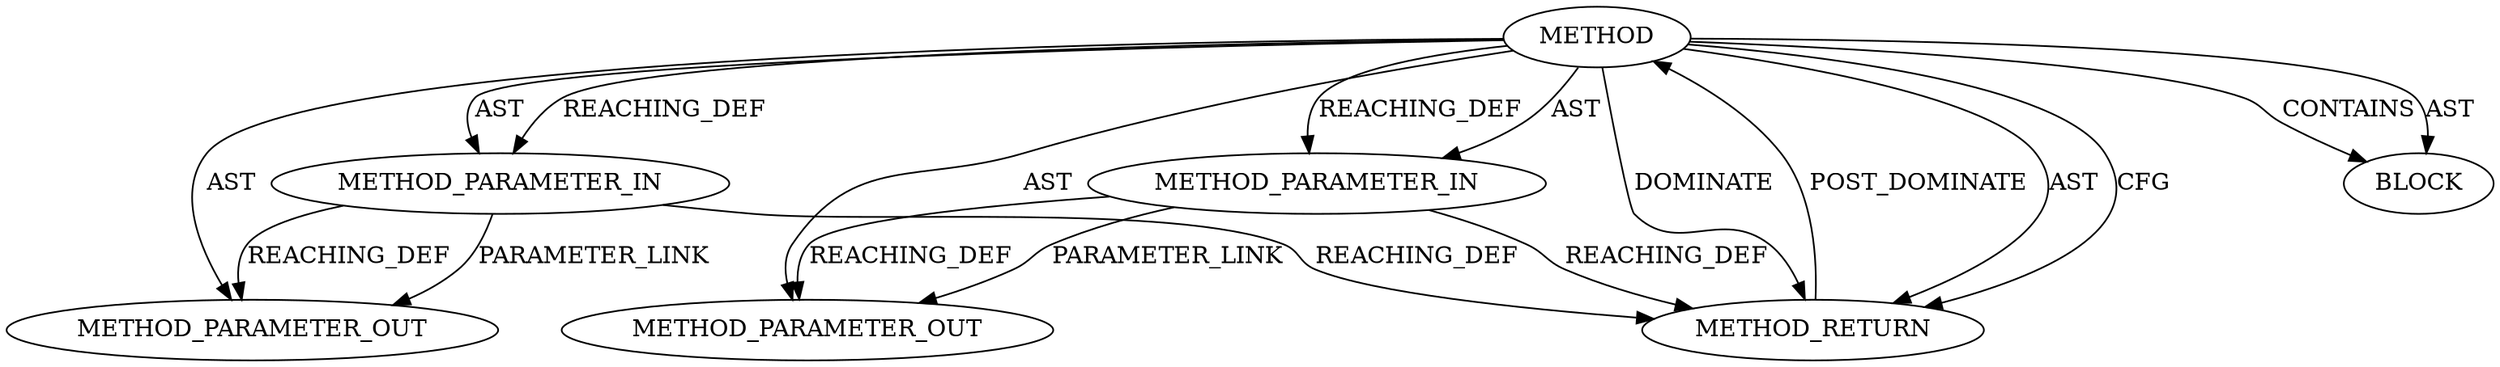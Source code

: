 digraph {
  13504 [label=METHOD_PARAMETER_OUT ORDER=1 CODE="p1" IS_VARIADIC=false TYPE_FULL_NAME="ANY" EVALUATION_STRATEGY="BY_VALUE" INDEX=1 NAME="p1"]
  12669 [label=METHOD_PARAMETER_IN ORDER=2 CODE="p2" IS_VARIADIC=false TYPE_FULL_NAME="ANY" EVALUATION_STRATEGY="BY_VALUE" INDEX=2 NAME="p2"]
  12671 [label=METHOD_RETURN ORDER=2 CODE="RET" TYPE_FULL_NAME="ANY" EVALUATION_STRATEGY="BY_VALUE"]
  12670 [label=BLOCK ORDER=1 ARGUMENT_INDEX=1 CODE="<empty>" TYPE_FULL_NAME="ANY"]
  13505 [label=METHOD_PARAMETER_OUT ORDER=2 CODE="p2" IS_VARIADIC=false TYPE_FULL_NAME="ANY" EVALUATION_STRATEGY="BY_VALUE" INDEX=2 NAME="p2"]
  12667 [label=METHOD AST_PARENT_TYPE="NAMESPACE_BLOCK" AST_PARENT_FULL_NAME="<global>" ORDER=0 CODE="<empty>" FULL_NAME="calc_pages_for" IS_EXTERNAL=true FILENAME="<empty>" SIGNATURE="" NAME="calc_pages_for"]
  12668 [label=METHOD_PARAMETER_IN ORDER=1 CODE="p1" IS_VARIADIC=false TYPE_FULL_NAME="ANY" EVALUATION_STRATEGY="BY_VALUE" INDEX=1 NAME="p1"]
  12667 -> 12670 [label=CONTAINS ]
  12668 -> 13504 [label=PARAMETER_LINK ]
  12671 -> 12667 [label=POST_DOMINATE ]
  12667 -> 12669 [label=REACHING_DEF VARIABLE=""]
  12669 -> 12671 [label=REACHING_DEF VARIABLE="p2"]
  12667 -> 12671 [label=AST ]
  12667 -> 12670 [label=AST ]
  12669 -> 13505 [label=REACHING_DEF VARIABLE="p2"]
  12667 -> 13505 [label=AST ]
  12667 -> 12671 [label=CFG ]
  12668 -> 12671 [label=REACHING_DEF VARIABLE="p1"]
  12667 -> 12668 [label=AST ]
  12667 -> 13504 [label=AST ]
  12668 -> 13504 [label=REACHING_DEF VARIABLE="p1"]
  12667 -> 12671 [label=DOMINATE ]
  12667 -> 12669 [label=AST ]
  12667 -> 12668 [label=REACHING_DEF VARIABLE=""]
  12669 -> 13505 [label=PARAMETER_LINK ]
}
